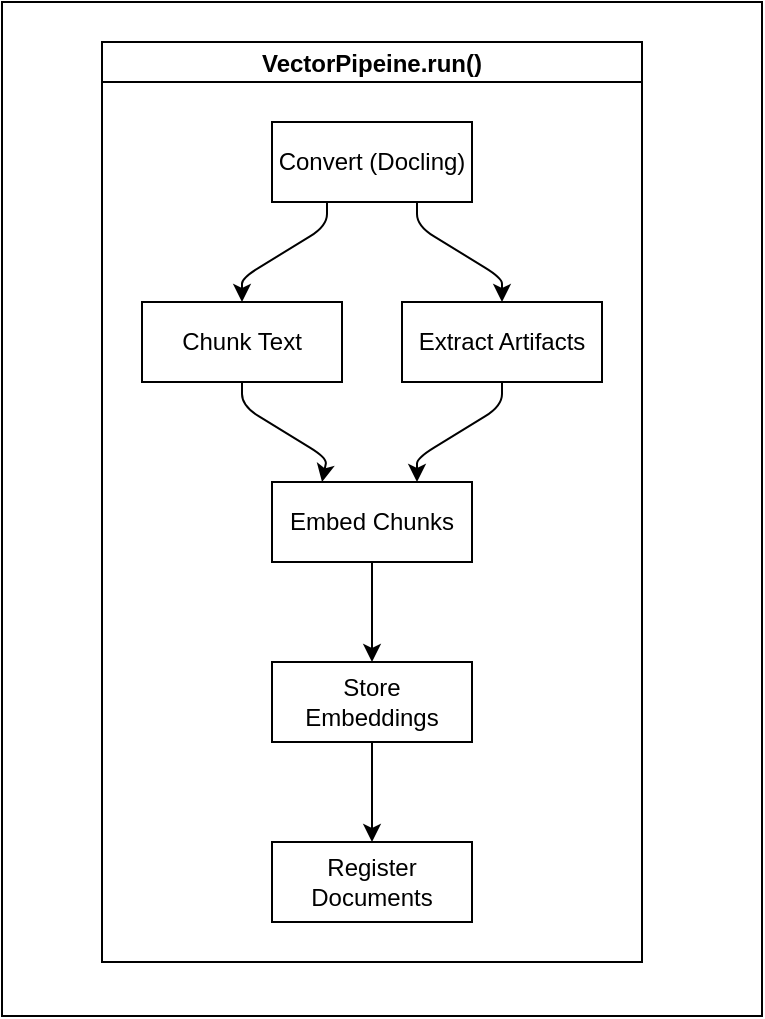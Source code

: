 <mxfile>
    <diagram id="QMmVbCaRV5qnjLh4kayH" name="Page-1">
        <mxGraphModel dx="798" dy="578" grid="1" gridSize="10" guides="1" tooltips="1" connect="1" arrows="1" fold="1" page="1" pageScale="1" pageWidth="150" pageHeight="75" background="#ffffff" math="0" shadow="0">
            <root>
                <mxCell id="0"/>
                <mxCell id="1" parent="0"/>
                <mxCell id="65" value="" style="rounded=0;whiteSpace=wrap;html=1;" vertex="1" parent="1">
                    <mxGeometry x="40" y="13" width="380" height="507" as="geometry"/>
                </mxCell>
                <mxCell id="47" value="VectorPipeine.run()" style="swimlane;startSize=20;horizontal=1;childLayout=flowLayout;flowOrientation=north;resizable=0;interRankCellSpacing=50;containerType=tree;fontSize=12;" parent="1" vertex="1">
                    <mxGeometry x="90" y="33" width="270" height="460" as="geometry"/>
                </mxCell>
                <mxCell id="48" value="Convert (Docling)" style="whiteSpace=wrap;html=1;" parent="47" vertex="1">
                    <mxGeometry x="85" y="40" width="100" height="40" as="geometry"/>
                </mxCell>
                <mxCell id="60" style="edgeStyle=none;html=1;exitX=0.5;exitY=1;exitDx=0;exitDy=0;entryX=0.25;entryY=0;entryDx=0;entryDy=0;noEdgeStyle=1;orthogonal=1;" parent="47" source="51" target="59" edge="1">
                    <mxGeometry relative="1" as="geometry">
                        <Array as="points">
                            <mxPoint x="70" y="182"/>
                            <mxPoint x="112.5" y="208"/>
                        </Array>
                    </mxGeometry>
                </mxCell>
                <mxCell id="51" value="Chunk Text" style="whiteSpace=wrap;html=1;" parent="47" vertex="1">
                    <mxGeometry x="20" y="130" width="100" height="40" as="geometry"/>
                </mxCell>
                <mxCell id="52" value="" style="html=1;rounded=1;curved=0;sourcePerimeterSpacing=0;targetPerimeterSpacing=0;startSize=6;endSize=6;noEdgeStyle=1;orthogonal=1;" parent="47" source="48" target="51" edge="1">
                    <mxGeometry relative="1" as="geometry">
                        <Array as="points">
                            <mxPoint x="112.5" y="92"/>
                            <mxPoint x="70" y="118"/>
                        </Array>
                    </mxGeometry>
                </mxCell>
                <mxCell id="56" value="" style="html=1;rounded=1;curved=0;sourcePerimeterSpacing=0;targetPerimeterSpacing=0;startSize=6;endSize=6;noEdgeStyle=1;orthogonal=1;" parent="47" source="48" target="57" edge="1">
                    <mxGeometry relative="1" as="geometry">
                        <mxPoint x="1500" y="1180" as="sourcePoint"/>
                        <Array as="points">
                            <mxPoint x="157.5" y="92"/>
                            <mxPoint x="200" y="118"/>
                        </Array>
                    </mxGeometry>
                </mxCell>
                <mxCell id="57" value="Extract Artifacts" style="whiteSpace=wrap;html=1;" parent="47" vertex="1">
                    <mxGeometry x="150" y="130" width="100" height="40" as="geometry"/>
                </mxCell>
                <mxCell id="58" value="" style="html=1;rounded=1;curved=0;sourcePerimeterSpacing=0;targetPerimeterSpacing=0;startSize=6;endSize=6;noEdgeStyle=1;orthogonal=1;" parent="47" source="57" target="59" edge="1">
                    <mxGeometry relative="1" as="geometry">
                        <mxPoint x="1548" y="1100" as="sourcePoint"/>
                        <Array as="points">
                            <mxPoint x="200" y="182"/>
                            <mxPoint x="157.5" y="208"/>
                        </Array>
                    </mxGeometry>
                </mxCell>
                <mxCell id="59" value="Embed Chunks" style="whiteSpace=wrap;html=1;" parent="47" vertex="1">
                    <mxGeometry x="85" y="220" width="100" height="40" as="geometry"/>
                </mxCell>
                <mxCell id="61" value="" style="html=1;rounded=1;curved=0;sourcePerimeterSpacing=0;targetPerimeterSpacing=0;startSize=6;endSize=6;noEdgeStyle=1;orthogonal=1;" parent="47" source="59" target="62" edge="1">
                    <mxGeometry relative="1" as="geometry">
                        <mxPoint x="1530" y="1070" as="sourcePoint"/>
                        <Array as="points">
                            <mxPoint x="135" y="272"/>
                            <mxPoint x="135" y="298"/>
                        </Array>
                    </mxGeometry>
                </mxCell>
                <mxCell id="62" value="Store Embeddings" style="whiteSpace=wrap;html=1;" parent="47" vertex="1">
                    <mxGeometry x="85" y="310" width="100" height="40" as="geometry"/>
                </mxCell>
                <mxCell id="63" value="" style="html=1;rounded=1;curved=0;sourcePerimeterSpacing=0;targetPerimeterSpacing=0;startSize=6;endSize=6;noEdgeStyle=1;orthogonal=1;" parent="47" source="62" target="64" edge="1">
                    <mxGeometry relative="1" as="geometry">
                        <mxPoint x="1425" y="1080" as="sourcePoint"/>
                        <Array as="points">
                            <mxPoint x="135" y="362"/>
                            <mxPoint x="135" y="388"/>
                        </Array>
                    </mxGeometry>
                </mxCell>
                <mxCell id="64" value="Register Documents" style="whiteSpace=wrap;html=1;" parent="47" vertex="1">
                    <mxGeometry x="85" y="400" width="100" height="40" as="geometry"/>
                </mxCell>
            </root>
        </mxGraphModel>
    </diagram>
</mxfile>